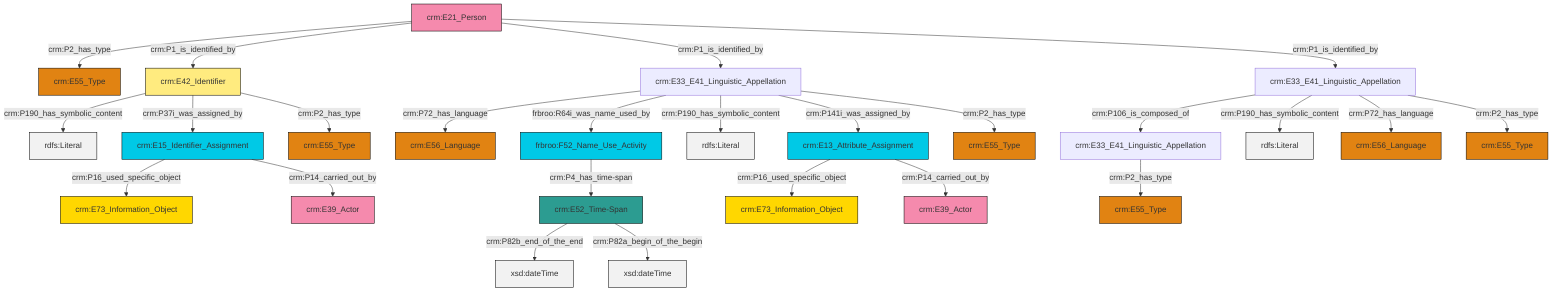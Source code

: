 graph TD
classDef Literal fill:#f2f2f2,stroke:#000000;
classDef CRM_Entity fill:#FFFFFF,stroke:#000000;
classDef Temporal_Entity fill:#00C9E6, stroke:#000000;
classDef Type fill:#E18312, stroke:#000000;
classDef Time-Span fill:#2C9C91, stroke:#000000;
classDef Appellation fill:#FFEB7F, stroke:#000000;
classDef Place fill:#008836, stroke:#000000;
classDef Persistent_Item fill:#B266B2, stroke:#000000;
classDef Conceptual_Object fill:#FFD700, stroke:#000000;
classDef Physical_Thing fill:#D2B48C, stroke:#000000;
classDef Actor fill:#f58aad, stroke:#000000;
classDef PC_Classes fill:#4ce600, stroke:#000000;
classDef Multi fill:#cccccc,stroke:#000000;

2["crm:E21_Person"]:::Actor -->|crm:P2_has_type| 3["crm:E55_Type"]:::Type
4["crm:E33_E41_Linguistic_Appellation"]:::Default -->|crm:P106_is_composed_of| 5["crm:E33_E41_Linguistic_Appellation"]:::Default
2["crm:E21_Person"]:::Actor -->|crm:P1_is_identified_by| 8["crm:E42_Identifier"]:::Appellation
9["crm:E33_E41_Linguistic_Appellation"]:::Default -->|crm:P72_has_language| 10["crm:E56_Language"]:::Type
13["crm:E13_Attribute_Assignment"]:::Temporal_Entity -->|crm:P16_used_specific_object| 6["crm:E73_Information_Object"]:::Conceptual_Object
5["crm:E33_E41_Linguistic_Appellation"]:::Default -->|crm:P2_has_type| 18["crm:E55_Type"]:::Type
9["crm:E33_E41_Linguistic_Appellation"]:::Default -->|frbroo:R64i_was_name_used_by| 0["frbroo:F52_Name_Use_Activity"]:::Temporal_Entity
0["frbroo:F52_Name_Use_Activity"]:::Temporal_Entity -->|crm:P4_has_time-span| 24["crm:E52_Time-Span"]:::Time-Span
4["crm:E33_E41_Linguistic_Appellation"]:::Default -->|crm:P190_has_symbolic_content| 28[rdfs:Literal]:::Literal
2["crm:E21_Person"]:::Actor -->|crm:P1_is_identified_by| 9["crm:E33_E41_Linguistic_Appellation"]:::Default
24["crm:E52_Time-Span"]:::Time-Span -->|crm:P82b_end_of_the_end| 34[xsd:dateTime]:::Literal
9["crm:E33_E41_Linguistic_Appellation"]:::Default -->|crm:P190_has_symbolic_content| 35[rdfs:Literal]:::Literal
9["crm:E33_E41_Linguistic_Appellation"]:::Default -->|crm:P141i_was_assigned_by| 13["crm:E13_Attribute_Assignment"]:::Temporal_Entity
13["crm:E13_Attribute_Assignment"]:::Temporal_Entity -->|crm:P14_carried_out_by| 31["crm:E39_Actor"]:::Actor
8["crm:E42_Identifier"]:::Appellation -->|crm:P190_has_symbolic_content| 41[rdfs:Literal]:::Literal
2["crm:E21_Person"]:::Actor -->|crm:P1_is_identified_by| 4["crm:E33_E41_Linguistic_Appellation"]:::Default
8["crm:E42_Identifier"]:::Appellation -->|crm:P37i_was_assigned_by| 16["crm:E15_Identifier_Assignment"]:::Temporal_Entity
4["crm:E33_E41_Linguistic_Appellation"]:::Default -->|crm:P72_has_language| 43["crm:E56_Language"]:::Type
24["crm:E52_Time-Span"]:::Time-Span -->|crm:P82a_begin_of_the_begin| 44[xsd:dateTime]:::Literal
16["crm:E15_Identifier_Assignment"]:::Temporal_Entity -->|crm:P16_used_specific_object| 14["crm:E73_Information_Object"]:::Conceptual_Object
16["crm:E15_Identifier_Assignment"]:::Temporal_Entity -->|crm:P14_carried_out_by| 11["crm:E39_Actor"]:::Actor
9["crm:E33_E41_Linguistic_Appellation"]:::Default -->|crm:P2_has_type| 19["crm:E55_Type"]:::Type
8["crm:E42_Identifier"]:::Appellation -->|crm:P2_has_type| 21["crm:E55_Type"]:::Type
4["crm:E33_E41_Linguistic_Appellation"]:::Default -->|crm:P2_has_type| 29["crm:E55_Type"]:::Type
